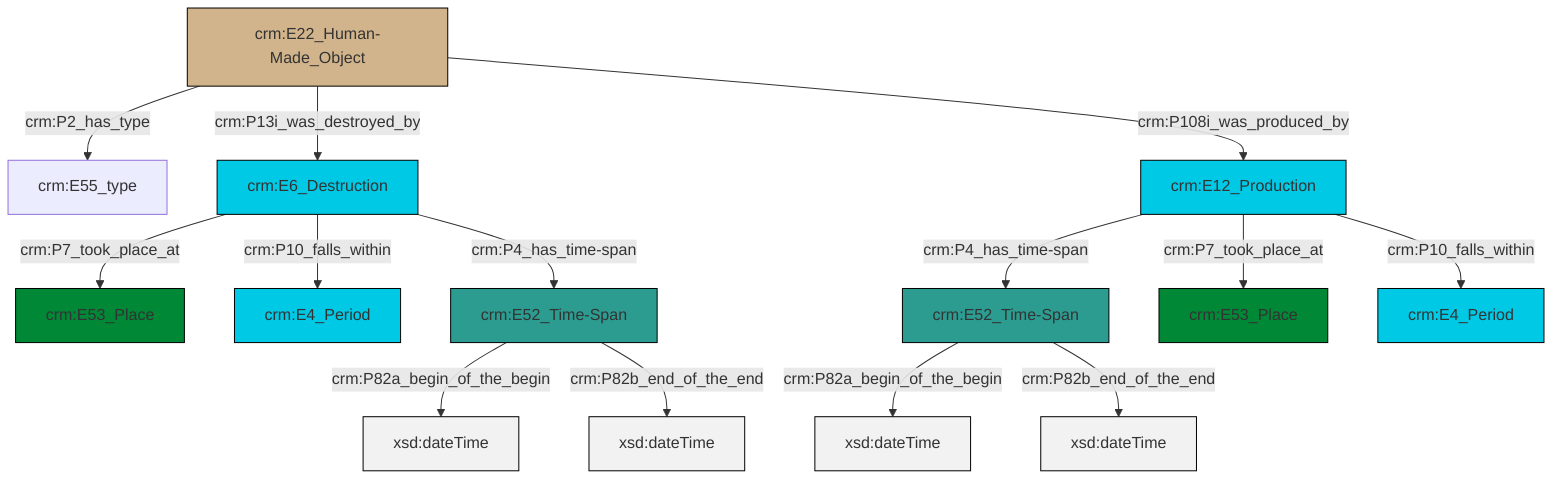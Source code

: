 graph TD
classDef Literal fill:#f2f2f2,stroke:#000000;
classDef CRM_Entity fill:#FFFFFF,stroke:#000000;
classDef Temporal_Entity fill:#00C9E6, stroke:#000000;
classDef Type fill:#E18312, stroke:#000000;
classDef Time-Span fill:#2C9C91, stroke:#000000;
classDef Appellation fill:#FFEB7F, stroke:#000000;
classDef Place fill:#008836, stroke:#000000;
classDef Persistent_Item fill:#B266B2, stroke:#000000;
classDef Conceptual_Object fill:#FFD700, stroke:#000000;
classDef Physical_Thing fill:#D2B48C, stroke:#000000;
classDef Actor fill:#f58aad, stroke:#000000;
classDef PC_Classes fill:#4ce600, stroke:#000000;
classDef Multi fill:#cccccc,stroke:#000000;

2["crm:E52_Time-Span"]:::Time-Span -->|crm:P82a_begin_of_the_begin| 3[xsd:dateTime]:::Literal
4["crm:E6_Destruction"]:::Temporal_Entity -->|crm:P7_took_place_at| 5["crm:E53_Place"]:::Place
2["crm:E52_Time-Span"]:::Time-Span -->|crm:P82b_end_of_the_end| 6[xsd:dateTime]:::Literal
4["crm:E6_Destruction"]:::Temporal_Entity -->|crm:P10_falls_within| 7["crm:E4_Period"]:::Temporal_Entity
11["crm:E22_Human-Made_Object"]:::Physical_Thing -->|crm:P2_has_type| 12["crm:E55_type"]:::Default
13["crm:E12_Production"]:::Temporal_Entity -->|crm:P4_has_time-span| 14["crm:E52_Time-Span"]:::Time-Span
14["crm:E52_Time-Span"]:::Time-Span -->|crm:P82a_begin_of_the_begin| 15[xsd:dateTime]:::Literal
13["crm:E12_Production"]:::Temporal_Entity -->|crm:P7_took_place_at| 8["crm:E53_Place"]:::Place
14["crm:E52_Time-Span"]:::Time-Span -->|crm:P82b_end_of_the_end| 19[xsd:dateTime]:::Literal
4["crm:E6_Destruction"]:::Temporal_Entity -->|crm:P4_has_time-span| 2["crm:E52_Time-Span"]:::Time-Span
11["crm:E22_Human-Made_Object"]:::Physical_Thing -->|crm:P13i_was_destroyed_by| 4["crm:E6_Destruction"]:::Temporal_Entity
13["crm:E12_Production"]:::Temporal_Entity -->|crm:P10_falls_within| 0["crm:E4_Period"]:::Temporal_Entity
11["crm:E22_Human-Made_Object"]:::Physical_Thing -->|crm:P108i_was_produced_by| 13["crm:E12_Production"]:::Temporal_Entity